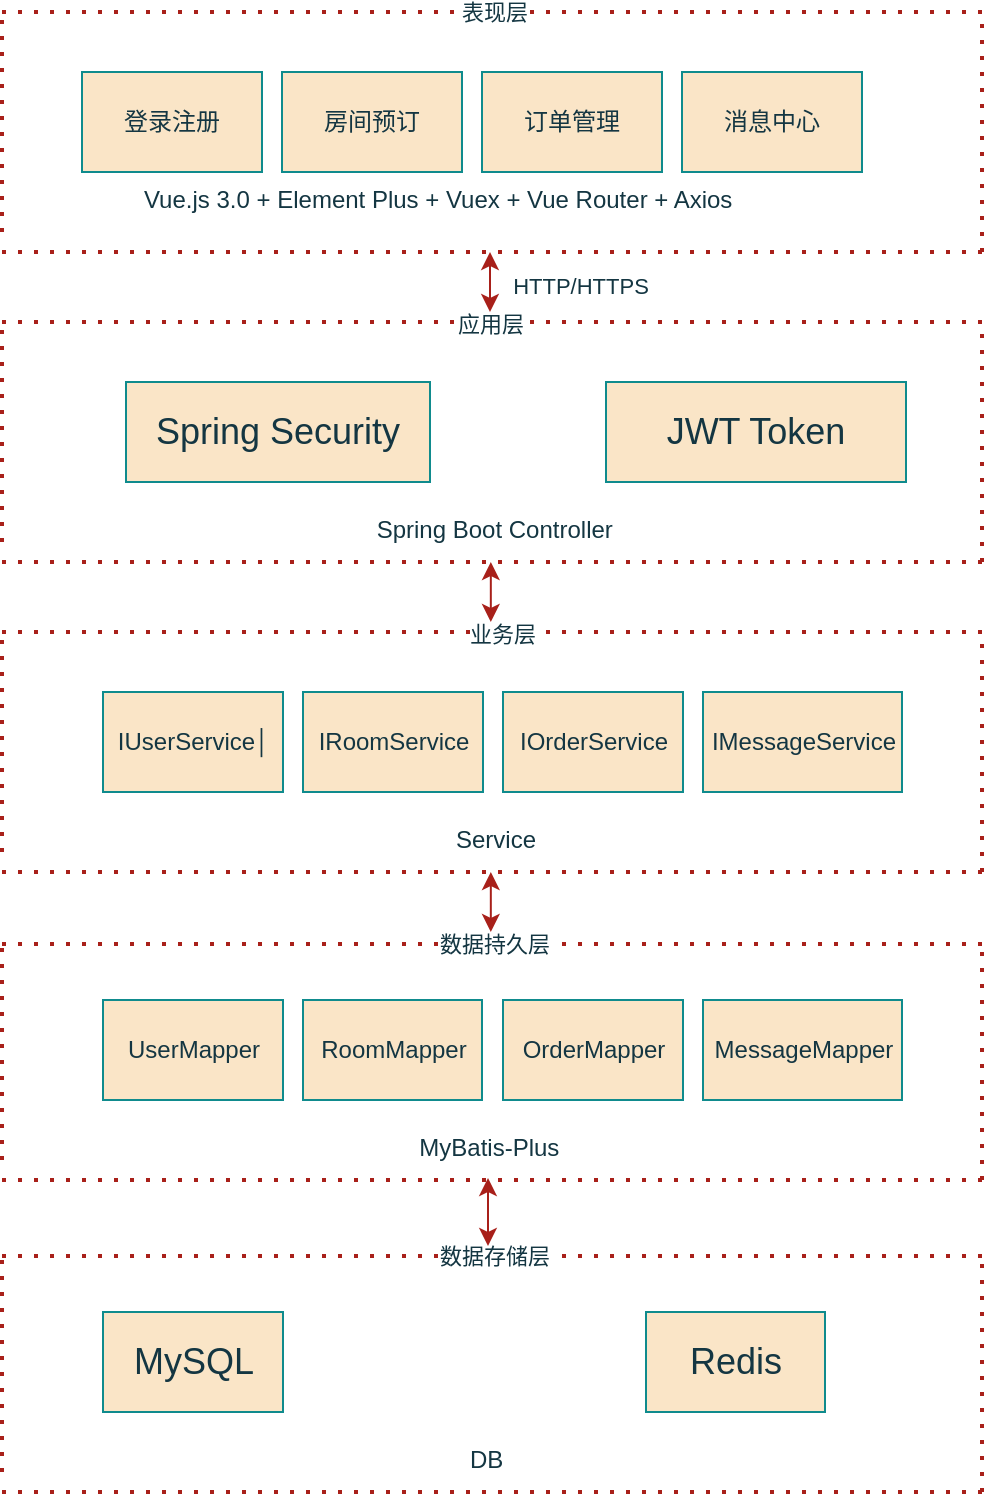 <mxfile version="24.8.4">
  <diagram name="第 1 页" id="-fspIqprw4youLXXqIrA">
    <mxGraphModel dx="1091" dy="1797" grid="1" gridSize="10" guides="1" tooltips="1" connect="1" arrows="1" fold="1" page="1" pageScale="1" pageWidth="827" pageHeight="1169" math="0" shadow="0">
      <root>
        <mxCell id="0" />
        <mxCell id="1" parent="0" />
        <mxCell id="YnU4DgS81yS771I68iCx-394" value="" style="group" vertex="1" connectable="0" parent="1">
          <mxGeometry x="168" y="-1120" width="490" height="740" as="geometry" />
        </mxCell>
        <mxCell id="YnU4DgS81yS771I68iCx-381" value="" style="group" vertex="1" connectable="0" parent="YnU4DgS81yS771I68iCx-394">
          <mxGeometry width="490" height="584" as="geometry" />
        </mxCell>
        <mxCell id="YnU4DgS81yS771I68iCx-380" value="" style="endArrow=classic;startArrow=classic;html=1;rounded=0;strokeColor=#A8201A;fontColor=#143642;fillColor=#FAE5C7;" edge="1" parent="YnU4DgS81yS771I68iCx-381">
          <mxGeometry width="50" height="50" relative="1" as="geometry">
            <mxPoint x="244.41" y="460" as="sourcePoint" />
            <mxPoint x="244.41" y="430" as="targetPoint" />
          </mxGeometry>
        </mxCell>
        <mxCell id="YnU4DgS81yS771I68iCx-43" value="" style="group" vertex="1" connectable="0" parent="YnU4DgS81yS771I68iCx-381">
          <mxGeometry width="490" height="120" as="geometry" />
        </mxCell>
        <mxCell id="YnU4DgS81yS771I68iCx-12" value="登录注册" style="rounded=0;whiteSpace=wrap;html=1;strokeColor=#0F8B8D;fontColor=#143642;fillColor=#FAE5C7;" vertex="1" parent="YnU4DgS81yS771I68iCx-43">
          <mxGeometry x="40" y="30" width="90" height="50" as="geometry" />
        </mxCell>
        <mxCell id="YnU4DgS81yS771I68iCx-13" value="房间预订" style="rounded=0;whiteSpace=wrap;html=1;strokeColor=#0F8B8D;fontColor=#143642;fillColor=#FAE5C7;" vertex="1" parent="YnU4DgS81yS771I68iCx-43">
          <mxGeometry x="140" y="30" width="90" height="50" as="geometry" />
        </mxCell>
        <mxCell id="YnU4DgS81yS771I68iCx-14" value="订单管理" style="rounded=0;whiteSpace=wrap;html=1;strokeColor=#0F8B8D;fontColor=#143642;fillColor=#FAE5C7;" vertex="1" parent="YnU4DgS81yS771I68iCx-43">
          <mxGeometry x="240" y="30" width="90" height="50" as="geometry" />
        </mxCell>
        <mxCell id="YnU4DgS81yS771I68iCx-15" value="消息中心" style="rounded=0;whiteSpace=wrap;html=1;strokeColor=#0F8B8D;fontColor=#143642;fillColor=#FAE5C7;" vertex="1" parent="YnU4DgS81yS771I68iCx-43">
          <mxGeometry x="340" y="30" width="90" height="50" as="geometry" />
        </mxCell>
        <UserObject label="Vue.js 3.0 + Element Plus + Vuex + Vue Router + Axios" link="Vue.js 3.0 + Element Plus + Vuex + Vue Router + Axios" id="YnU4DgS81yS771I68iCx-16">
          <mxCell style="text;whiteSpace=wrap;fontColor=#143642;" vertex="1" parent="YnU4DgS81yS771I68iCx-43">
            <mxGeometry x="69" y="80" width="330" height="40" as="geometry" />
          </mxCell>
        </UserObject>
        <mxCell id="YnU4DgS81yS771I68iCx-17" value="" style="endArrow=none;dashed=1;html=1;dashPattern=1 3;strokeWidth=2;rounded=0;strokeColor=#A8201A;fontColor=#143642;fillColor=#FAE5C7;" edge="1" parent="YnU4DgS81yS771I68iCx-43">
          <mxGeometry width="50" height="50" relative="1" as="geometry">
            <mxPoint y="110" as="sourcePoint" />
            <mxPoint as="targetPoint" />
          </mxGeometry>
        </mxCell>
        <mxCell id="YnU4DgS81yS771I68iCx-20" value="" style="endArrow=none;dashed=1;html=1;dashPattern=1 3;strokeWidth=2;rounded=0;strokeColor=#A8201A;fontColor=#143642;fillColor=#FAE5C7;" edge="1" parent="YnU4DgS81yS771I68iCx-43">
          <mxGeometry width="50" height="50" relative="1" as="geometry">
            <mxPoint as="sourcePoint" />
            <mxPoint x="490" as="targetPoint" />
          </mxGeometry>
        </mxCell>
        <mxCell id="YnU4DgS81yS771I68iCx-50" value="表现层" style="edgeLabel;html=1;align=center;verticalAlign=middle;resizable=0;points=[];strokeColor=#0F8B8D;fontColor=#143642;fillColor=#FAE5C7;" vertex="1" connectable="0" parent="YnU4DgS81yS771I68iCx-20">
          <mxGeometry x="0.042" y="2" relative="1" as="geometry">
            <mxPoint x="-10" y="2" as="offset" />
          </mxGeometry>
        </mxCell>
        <mxCell id="YnU4DgS81yS771I68iCx-21" value="" style="endArrow=none;dashed=1;html=1;dashPattern=1 3;strokeWidth=2;rounded=0;strokeColor=#A8201A;fontColor=#143642;fillColor=#FAE5C7;" edge="1" parent="YnU4DgS81yS771I68iCx-43">
          <mxGeometry width="50" height="50" relative="1" as="geometry">
            <mxPoint x="490" y="120" as="sourcePoint" />
            <mxPoint y="120" as="targetPoint" />
          </mxGeometry>
        </mxCell>
        <mxCell id="YnU4DgS81yS771I68iCx-22" value="" style="endArrow=none;dashed=1;html=1;dashPattern=1 3;strokeWidth=2;rounded=0;strokeColor=#A8201A;fontColor=#143642;fillColor=#FAE5C7;" edge="1" parent="YnU4DgS81yS771I68iCx-43">
          <mxGeometry width="50" height="50" relative="1" as="geometry">
            <mxPoint x="490" y="120" as="sourcePoint" />
            <mxPoint x="490" as="targetPoint" />
          </mxGeometry>
        </mxCell>
        <mxCell id="YnU4DgS81yS771I68iCx-44" value="" style="group" vertex="1" connectable="0" parent="YnU4DgS81yS771I68iCx-381">
          <mxGeometry y="155" width="490" height="120" as="geometry" />
        </mxCell>
        <mxCell id="YnU4DgS81yS771I68iCx-23" value="&lt;font style=&quot;font-size: 18px;&quot;&gt;Spring Security&lt;/font&gt;" style="rounded=0;whiteSpace=wrap;html=1;strokeColor=#0F8B8D;fontColor=#143642;fillColor=#FAE5C7;" vertex="1" parent="YnU4DgS81yS771I68iCx-44">
          <mxGeometry x="62" y="30" width="152" height="50" as="geometry" />
        </mxCell>
        <mxCell id="YnU4DgS81yS771I68iCx-24" value="&lt;font style=&quot;font-size: 18px;&quot;&gt;JWT Token&lt;/font&gt;" style="rounded=0;whiteSpace=wrap;html=1;strokeColor=#0F8B8D;fontColor=#143642;fillColor=#FAE5C7;" vertex="1" parent="YnU4DgS81yS771I68iCx-44">
          <mxGeometry x="302" y="30" width="150" height="50" as="geometry" />
        </mxCell>
        <UserObject label="          Spring Boot Controller   " link="Vue.js 3.0 + Element Plus + Vuex + Vue Router + Axios" id="YnU4DgS81yS771I68iCx-27">
          <mxCell style="text;whiteSpace=wrap;fontColor=#143642;" vertex="1" parent="YnU4DgS81yS771I68iCx-44">
            <mxGeometry x="152" y="90" width="203" height="30" as="geometry" />
          </mxCell>
        </UserObject>
        <mxCell id="YnU4DgS81yS771I68iCx-28" value="" style="endArrow=none;dashed=1;html=1;dashPattern=1 3;strokeWidth=2;rounded=0;strokeColor=#A8201A;fontColor=#143642;fillColor=#FAE5C7;" edge="1" parent="YnU4DgS81yS771I68iCx-44">
          <mxGeometry width="50" height="50" relative="1" as="geometry">
            <mxPoint y="110" as="sourcePoint" />
            <mxPoint as="targetPoint" />
          </mxGeometry>
        </mxCell>
        <mxCell id="YnU4DgS81yS771I68iCx-29" value="" style="endArrow=none;dashed=1;html=1;dashPattern=1 3;strokeWidth=2;rounded=0;strokeColor=#A8201A;fontColor=#143642;fillColor=#FAE5C7;" edge="1" parent="YnU4DgS81yS771I68iCx-44">
          <mxGeometry width="50" height="50" relative="1" as="geometry">
            <mxPoint as="sourcePoint" />
            <mxPoint x="490" as="targetPoint" />
          </mxGeometry>
        </mxCell>
        <mxCell id="YnU4DgS81yS771I68iCx-51" value="应用层" style="edgeLabel;html=1;align=center;verticalAlign=middle;resizable=0;points=[];strokeColor=#0F8B8D;fontColor=#143642;fillColor=#FAE5C7;" vertex="1" connectable="0" parent="YnU4DgS81yS771I68iCx-29">
          <mxGeometry x="0.047" y="-1" relative="1" as="geometry">
            <mxPoint x="-13" as="offset" />
          </mxGeometry>
        </mxCell>
        <mxCell id="YnU4DgS81yS771I68iCx-30" value="" style="endArrow=none;dashed=1;html=1;dashPattern=1 3;strokeWidth=2;rounded=0;strokeColor=#A8201A;fontColor=#143642;fillColor=#FAE5C7;" edge="1" parent="YnU4DgS81yS771I68iCx-44">
          <mxGeometry width="50" height="50" relative="1" as="geometry">
            <mxPoint x="490" y="120" as="sourcePoint" />
            <mxPoint y="120" as="targetPoint" />
          </mxGeometry>
        </mxCell>
        <mxCell id="YnU4DgS81yS771I68iCx-31" value="" style="endArrow=none;dashed=1;html=1;dashPattern=1 3;strokeWidth=2;rounded=0;strokeColor=#A8201A;fontColor=#143642;fillColor=#FAE5C7;" edge="1" parent="YnU4DgS81yS771I68iCx-44">
          <mxGeometry width="50" height="50" relative="1" as="geometry">
            <mxPoint x="490" y="120" as="sourcePoint" />
            <mxPoint x="490" as="targetPoint" />
          </mxGeometry>
        </mxCell>
        <mxCell id="YnU4DgS81yS771I68iCx-45" value="" style="endArrow=classic;startArrow=classic;html=1;rounded=0;strokeColor=#A8201A;fontColor=#143642;fillColor=#FAE5C7;" edge="1" parent="YnU4DgS81yS771I68iCx-381">
          <mxGeometry width="50" height="50" relative="1" as="geometry">
            <mxPoint x="244" y="150" as="sourcePoint" />
            <mxPoint x="244" y="120" as="targetPoint" />
          </mxGeometry>
        </mxCell>
        <mxCell id="YnU4DgS81yS771I68iCx-46" value="HTTP/HTTPS" style="edgeLabel;html=1;align=center;verticalAlign=middle;resizable=0;points=[];strokeColor=#0F8B8D;fontColor=#143642;fillColor=#FAE5C7;" vertex="1" connectable="0" parent="YnU4DgS81yS771I68iCx-45">
          <mxGeometry x="0.243" y="-1" relative="1" as="geometry">
            <mxPoint x="44" y="5" as="offset" />
          </mxGeometry>
        </mxCell>
        <mxCell id="YnU4DgS81yS771I68iCx-52" value="" style="group" vertex="1" connectable="0" parent="YnU4DgS81yS771I68iCx-381">
          <mxGeometry y="310" width="490" height="120" as="geometry" />
        </mxCell>
        <UserObject label="Service" link="Vue.js 3.0 + Element Plus + Vuex + Vue Router + Axios" id="YnU4DgS81yS771I68iCx-55">
          <mxCell style="text;whiteSpace=wrap;fontColor=#143642;" vertex="1" parent="YnU4DgS81yS771I68iCx-52">
            <mxGeometry x="225" y="90" width="56" height="30" as="geometry" />
          </mxCell>
        </UserObject>
        <mxCell id="YnU4DgS81yS771I68iCx-56" value="" style="endArrow=none;dashed=1;html=1;dashPattern=1 3;strokeWidth=2;rounded=0;strokeColor=#A8201A;fontColor=#143642;fillColor=#FAE5C7;" edge="1" parent="YnU4DgS81yS771I68iCx-52">
          <mxGeometry width="50" height="50" relative="1" as="geometry">
            <mxPoint y="110" as="sourcePoint" />
            <mxPoint as="targetPoint" />
          </mxGeometry>
        </mxCell>
        <mxCell id="YnU4DgS81yS771I68iCx-57" value="" style="endArrow=none;dashed=1;html=1;dashPattern=1 3;strokeWidth=2;rounded=0;strokeColor=#A8201A;fontColor=#143642;fillColor=#FAE5C7;" edge="1" parent="YnU4DgS81yS771I68iCx-52">
          <mxGeometry width="50" height="50" relative="1" as="geometry">
            <mxPoint as="sourcePoint" />
            <mxPoint x="490" as="targetPoint" />
          </mxGeometry>
        </mxCell>
        <mxCell id="YnU4DgS81yS771I68iCx-58" value="业务层" style="edgeLabel;html=1;align=center;verticalAlign=middle;resizable=0;points=[];strokeColor=#0F8B8D;fontColor=#143642;fillColor=#FAE5C7;" vertex="1" connectable="0" parent="YnU4DgS81yS771I68iCx-57">
          <mxGeometry x="0.047" y="-1" relative="1" as="geometry">
            <mxPoint x="-7" as="offset" />
          </mxGeometry>
        </mxCell>
        <mxCell id="YnU4DgS81yS771I68iCx-59" value="" style="endArrow=none;dashed=1;html=1;dashPattern=1 3;strokeWidth=2;rounded=0;strokeColor=#A8201A;fontColor=#143642;fillColor=#FAE5C7;" edge="1" parent="YnU4DgS81yS771I68iCx-52">
          <mxGeometry width="50" height="50" relative="1" as="geometry">
            <mxPoint x="490" y="120" as="sourcePoint" />
            <mxPoint y="120" as="targetPoint" />
          </mxGeometry>
        </mxCell>
        <mxCell id="YnU4DgS81yS771I68iCx-60" value="" style="endArrow=none;dashed=1;html=1;dashPattern=1 3;strokeWidth=2;rounded=0;strokeColor=#A8201A;fontColor=#143642;fillColor=#FAE5C7;" edge="1" parent="YnU4DgS81yS771I68iCx-52">
          <mxGeometry width="50" height="50" relative="1" as="geometry">
            <mxPoint x="490" y="120" as="sourcePoint" />
            <mxPoint x="490" as="targetPoint" />
          </mxGeometry>
        </mxCell>
        <mxCell id="YnU4DgS81yS771I68iCx-67" value="IMessageService" style="rounded=0;whiteSpace=wrap;html=1;strokeColor=#0F8B8D;fontColor=#143642;fillColor=#FAE5C7;" vertex="1" parent="YnU4DgS81yS771I68iCx-52">
          <mxGeometry x="350.5" y="30" width="99.5" height="50" as="geometry" />
        </mxCell>
        <mxCell id="YnU4DgS81yS771I68iCx-66" value="IOrderService" style="rounded=0;whiteSpace=wrap;html=1;strokeColor=#0F8B8D;fontColor=#143642;fillColor=#FAE5C7;" vertex="1" parent="YnU4DgS81yS771I68iCx-52">
          <mxGeometry x="250.5" y="30" width="90" height="50" as="geometry" />
        </mxCell>
        <mxCell id="YnU4DgS81yS771I68iCx-65" value="IRoomService" style="rounded=0;whiteSpace=wrap;html=1;strokeColor=#0F8B8D;fontColor=#143642;fillColor=#FAE5C7;" vertex="1" parent="YnU4DgS81yS771I68iCx-52">
          <mxGeometry x="150.5" y="30" width="90" height="50" as="geometry" />
        </mxCell>
        <mxCell id="YnU4DgS81yS771I68iCx-64" value="IUserService│" style="rounded=0;whiteSpace=wrap;html=1;strokeColor=#0F8B8D;fontColor=#143642;fillColor=#FAE5C7;" vertex="1" parent="YnU4DgS81yS771I68iCx-52">
          <mxGeometry x="50.5" y="30" width="90" height="50" as="geometry" />
        </mxCell>
        <mxCell id="YnU4DgS81yS771I68iCx-62" value="" style="endArrow=classic;startArrow=classic;html=1;rounded=0;strokeColor=#A8201A;fontColor=#143642;fillColor=#FAE5C7;" edge="1" parent="YnU4DgS81yS771I68iCx-381">
          <mxGeometry width="50" height="50" relative="1" as="geometry">
            <mxPoint x="244.41" y="305" as="sourcePoint" />
            <mxPoint x="244.41" y="275" as="targetPoint" />
          </mxGeometry>
        </mxCell>
        <mxCell id="YnU4DgS81yS771I68iCx-63" value="" style="edgeLabel;html=1;align=center;verticalAlign=middle;resizable=0;points=[];strokeColor=#0F8B8D;fontColor=#143642;fillColor=#FAE5C7;" vertex="1" connectable="0" parent="YnU4DgS81yS771I68iCx-62">
          <mxGeometry x="0.243" y="-1" relative="1" as="geometry">
            <mxPoint x="44" y="5" as="offset" />
          </mxGeometry>
        </mxCell>
        <mxCell id="YnU4DgS81yS771I68iCx-72" value="" style="group" vertex="1" connectable="0" parent="YnU4DgS81yS771I68iCx-381">
          <mxGeometry y="464" width="490" height="120" as="geometry" />
        </mxCell>
        <UserObject label="  MyBatis-Plus     " link="Vue.js 3.0 + Element Plus + Vuex + Vue Router + Axios" id="YnU4DgS81yS771I68iCx-73">
          <mxCell style="text;whiteSpace=wrap;fontColor=#143642;" vertex="1" parent="YnU4DgS81yS771I68iCx-72">
            <mxGeometry x="200" y="90" width="106" height="30" as="geometry" />
          </mxCell>
        </UserObject>
        <mxCell id="YnU4DgS81yS771I68iCx-74" value="" style="endArrow=none;dashed=1;html=1;dashPattern=1 3;strokeWidth=2;rounded=0;strokeColor=#A8201A;fontColor=#143642;fillColor=#FAE5C7;" edge="1" parent="YnU4DgS81yS771I68iCx-72">
          <mxGeometry width="50" height="50" relative="1" as="geometry">
            <mxPoint y="110" as="sourcePoint" />
            <mxPoint as="targetPoint" />
          </mxGeometry>
        </mxCell>
        <mxCell id="YnU4DgS81yS771I68iCx-75" value="" style="endArrow=none;dashed=1;html=1;dashPattern=1 3;strokeWidth=2;rounded=0;strokeColor=#A8201A;fontColor=#143642;fillColor=#FAE5C7;" edge="1" parent="YnU4DgS81yS771I68iCx-72">
          <mxGeometry width="50" height="50" relative="1" as="geometry">
            <mxPoint y="2" as="sourcePoint" />
            <mxPoint x="490" y="2" as="targetPoint" />
          </mxGeometry>
        </mxCell>
        <mxCell id="YnU4DgS81yS771I68iCx-84" value="数据持久层" style="edgeLabel;html=1;align=center;verticalAlign=middle;resizable=0;points=[];strokeColor=#0F8B8D;fontColor=#143642;fillColor=#FAE5C7;" vertex="1" connectable="0" parent="YnU4DgS81yS771I68iCx-75">
          <mxGeometry x="0.066" relative="1" as="geometry">
            <mxPoint x="-15" as="offset" />
          </mxGeometry>
        </mxCell>
        <mxCell id="YnU4DgS81yS771I68iCx-77" value="" style="endArrow=none;dashed=1;html=1;dashPattern=1 3;strokeWidth=2;rounded=0;strokeColor=#A8201A;fontColor=#143642;fillColor=#FAE5C7;" edge="1" parent="YnU4DgS81yS771I68iCx-72">
          <mxGeometry width="50" height="50" relative="1" as="geometry">
            <mxPoint x="490" y="120" as="sourcePoint" />
            <mxPoint y="120" as="targetPoint" />
          </mxGeometry>
        </mxCell>
        <mxCell id="YnU4DgS81yS771I68iCx-78" value="" style="endArrow=none;dashed=1;html=1;dashPattern=1 3;strokeWidth=2;rounded=0;strokeColor=#A8201A;fontColor=#143642;fillColor=#FAE5C7;" edge="1" parent="YnU4DgS81yS771I68iCx-72">
          <mxGeometry width="50" height="50" relative="1" as="geometry">
            <mxPoint x="490" y="120" as="sourcePoint" />
            <mxPoint x="490" as="targetPoint" />
          </mxGeometry>
        </mxCell>
        <mxCell id="YnU4DgS81yS771I68iCx-79" value="MessageMapper" style="rounded=0;whiteSpace=wrap;html=1;strokeColor=#0F8B8D;fontColor=#143642;fillColor=#FAE5C7;" vertex="1" parent="YnU4DgS81yS771I68iCx-72">
          <mxGeometry x="350.5" y="30" width="99.5" height="50" as="geometry" />
        </mxCell>
        <mxCell id="YnU4DgS81yS771I68iCx-80" value="OrderMapper" style="rounded=0;whiteSpace=wrap;html=1;strokeColor=#0F8B8D;fontColor=#143642;fillColor=#FAE5C7;" vertex="1" parent="YnU4DgS81yS771I68iCx-72">
          <mxGeometry x="250.5" y="30" width="90" height="50" as="geometry" />
        </mxCell>
        <mxCell id="YnU4DgS81yS771I68iCx-81" value="RoomMapper" style="rounded=0;whiteSpace=wrap;html=1;strokeColor=#0F8B8D;fontColor=#143642;fillColor=#FAE5C7;" vertex="1" parent="YnU4DgS81yS771I68iCx-72">
          <mxGeometry x="150.5" y="30" width="89.5" height="50" as="geometry" />
        </mxCell>
        <mxCell id="YnU4DgS81yS771I68iCx-82" value="UserMapper" style="rounded=0;whiteSpace=wrap;html=1;strokeColor=#0F8B8D;fontColor=#143642;fillColor=#FAE5C7;" vertex="1" parent="YnU4DgS81yS771I68iCx-72">
          <mxGeometry x="50.5" y="30" width="90" height="50" as="geometry" />
        </mxCell>
        <mxCell id="YnU4DgS81yS771I68iCx-382" value="" style="group" vertex="1" connectable="0" parent="YnU4DgS81yS771I68iCx-394">
          <mxGeometry y="620" width="490" height="120" as="geometry" />
        </mxCell>
        <UserObject label="DB&#xa;" link="Vue.js 3.0 + Element Plus + Vuex + Vue Router + Axios" id="YnU4DgS81yS771I68iCx-383">
          <mxCell style="text;whiteSpace=wrap;fontColor=#143642;" vertex="1" parent="YnU4DgS81yS771I68iCx-382">
            <mxGeometry x="232" y="90" width="50" height="30" as="geometry" />
          </mxCell>
        </UserObject>
        <mxCell id="YnU4DgS81yS771I68iCx-384" value="" style="endArrow=none;dashed=1;html=1;dashPattern=1 3;strokeWidth=2;rounded=0;strokeColor=#A8201A;fontColor=#143642;fillColor=#FAE5C7;" edge="1" parent="YnU4DgS81yS771I68iCx-382">
          <mxGeometry width="50" height="50" relative="1" as="geometry">
            <mxPoint y="110" as="sourcePoint" />
            <mxPoint as="targetPoint" />
          </mxGeometry>
        </mxCell>
        <mxCell id="YnU4DgS81yS771I68iCx-385" value="" style="endArrow=none;dashed=1;html=1;dashPattern=1 3;strokeWidth=2;rounded=0;strokeColor=#A8201A;fontColor=#143642;fillColor=#FAE5C7;" edge="1" parent="YnU4DgS81yS771I68iCx-382">
          <mxGeometry width="50" height="50" relative="1" as="geometry">
            <mxPoint y="2" as="sourcePoint" />
            <mxPoint x="490" y="2" as="targetPoint" />
          </mxGeometry>
        </mxCell>
        <mxCell id="YnU4DgS81yS771I68iCx-386" value="数据存储层" style="edgeLabel;html=1;align=center;verticalAlign=middle;resizable=0;points=[];strokeColor=#0F8B8D;fontColor=#143642;fillColor=#FAE5C7;" vertex="1" connectable="0" parent="YnU4DgS81yS771I68iCx-385">
          <mxGeometry x="0.066" relative="1" as="geometry">
            <mxPoint x="-15" as="offset" />
          </mxGeometry>
        </mxCell>
        <mxCell id="YnU4DgS81yS771I68iCx-387" value="" style="endArrow=none;dashed=1;html=1;dashPattern=1 3;strokeWidth=2;rounded=0;strokeColor=#A8201A;fontColor=#143642;fillColor=#FAE5C7;" edge="1" parent="YnU4DgS81yS771I68iCx-382">
          <mxGeometry width="50" height="50" relative="1" as="geometry">
            <mxPoint x="490" y="120" as="sourcePoint" />
            <mxPoint y="120" as="targetPoint" />
          </mxGeometry>
        </mxCell>
        <mxCell id="YnU4DgS81yS771I68iCx-388" value="" style="endArrow=none;dashed=1;html=1;dashPattern=1 3;strokeWidth=2;rounded=0;strokeColor=#A8201A;fontColor=#143642;fillColor=#FAE5C7;" edge="1" parent="YnU4DgS81yS771I68iCx-382">
          <mxGeometry width="50" height="50" relative="1" as="geometry">
            <mxPoint x="490" y="120" as="sourcePoint" />
            <mxPoint x="490" as="targetPoint" />
          </mxGeometry>
        </mxCell>
        <mxCell id="YnU4DgS81yS771I68iCx-391" value="&lt;font style=&quot;font-size: 18px;&quot;&gt;Redis&lt;/font&gt;" style="rounded=0;whiteSpace=wrap;html=1;strokeColor=#0F8B8D;fontColor=#143642;fillColor=#FAE5C7;" vertex="1" parent="YnU4DgS81yS771I68iCx-382">
          <mxGeometry x="322" y="30" width="89.5" height="50" as="geometry" />
        </mxCell>
        <mxCell id="YnU4DgS81yS771I68iCx-392" value="&lt;font style=&quot;font-size: 18px;&quot;&gt;MySQL&lt;/font&gt;" style="rounded=0;whiteSpace=wrap;html=1;strokeColor=#0F8B8D;fontColor=#143642;fillColor=#FAE5C7;" vertex="1" parent="YnU4DgS81yS771I68iCx-382">
          <mxGeometry x="50.5" y="30" width="90" height="50" as="geometry" />
        </mxCell>
        <mxCell id="YnU4DgS81yS771I68iCx-393" value="" style="endArrow=classic;startArrow=classic;html=1;rounded=0;strokeColor=#A8201A;fontColor=#143642;fillColor=#FAE5C7;" edge="1" parent="YnU4DgS81yS771I68iCx-394">
          <mxGeometry width="50" height="50" relative="1" as="geometry">
            <mxPoint x="243" y="617" as="sourcePoint" />
            <mxPoint x="243" y="583" as="targetPoint" />
          </mxGeometry>
        </mxCell>
      </root>
    </mxGraphModel>
  </diagram>
</mxfile>
